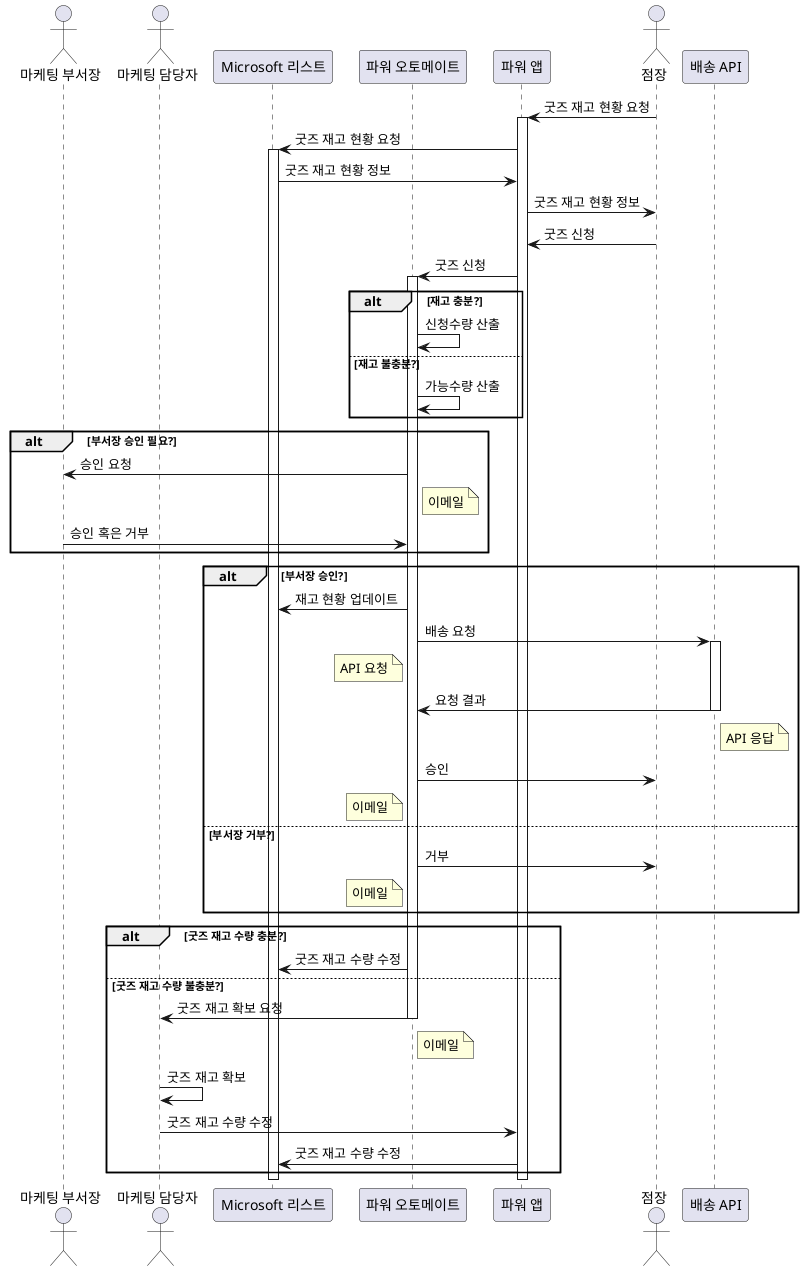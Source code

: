 @startuml

actor "마케팅 부서장" as Boss
actor "마케팅 담당자" as Marketing
participant "Microsoft 리스트" as Lists
participant "파워 오토메이트" as PAU
participant "파워 앱" as PAS
actor "점장" as Franchisee
participant "배송 API" as Logistics

Franchisee -> PAS: 굿즈 재고 현황 요청
activate PAS
    PAS -> Lists: 굿즈 재고 현황 요청
activate Lists
    Lists -> PAS: 굿즈 재고 현황 정보
    PAS -> Franchisee: 굿즈 재고 현황 정보

    Franchisee -> PAS: 굿즈 신청
    PAS -> PAU: 굿즈 신청
    activate PAU

    alt 재고 충분?
        PAU -> PAU: 신청수량 산출

    else 재고 불충분?
        PAU -> PAU: 가능수량 산출
    end

    alt 부서장 승인 필요?
        PAU -> Boss: 승인 요청
        note right of PAU
            이메일
        end note
        Boss -> PAU: 승인 혹은 거부
    end

    alt 부서장 승인?
        PAU -> Lists: 재고 현황 업데이트

        PAU -> Logistics: 배송 요청
        activate Logistics
        note left of PAU
            API 요청
        end note
        Logistics -> PAU: 요청 결과
        note right of Logistics
            API 응답
        end note
        deactivate Logistics

        PAU -> Franchisee: 승인
        note left of PAU
            이메일
        end note
    else 부서장 거부?
        PAU -> Franchisee: 거부
        note left of PAU
            이메일
        end note
    end

    alt 굿즈 재고 수량 충분?
        PAU -> Lists: 굿즈 재고 수량 수정

    else 굿즈 재고 수량 불충분?
        PAU -> Marketing: 굿즈 재고 확보 요청
        note right of PAU
            이메일
        end note
        deactivate PAU
        Marketing -> Marketing: 굿즈 재고 확보
        Marketing -> PAS: 굿즈 재고 수량 수정
        PAS -> Lists: 굿즈 재고 수량 수정
    end
deactivate PAS
deactivate Lists

@enduml
